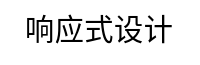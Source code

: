 
digraph compile {
  node [color=gray,shape=box,fontname="Cascadia Mono PL"]

  labelloc = "t"
  label="响应式设计"

    


}